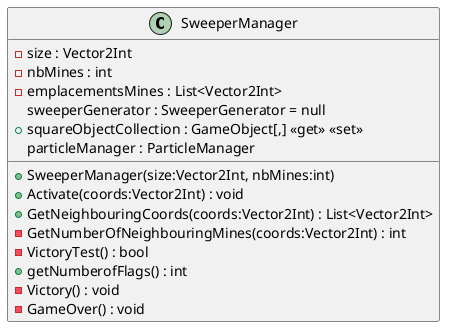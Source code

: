 @startuml
class SweeperManager {
    - size : Vector2Int
    - nbMines : int
    - emplacementsMines : List<Vector2Int>
    sweeperGenerator : SweeperGenerator = null
    + squareObjectCollection : GameObject[,] <<get>> <<set>>
    particleManager : ParticleManager
    + SweeperManager(size:Vector2Int, nbMines:int)
    + Activate(coords:Vector2Int) : void
    + GetNeighbouringCoords(coords:Vector2Int) : List<Vector2Int>
    - GetNumberOfNeighbouringMines(coords:Vector2Int) : int
    - VictoryTest() : bool
    + getNumberofFlags() : int
    - Victory() : void
    - GameOver() : void
}
@enduml
